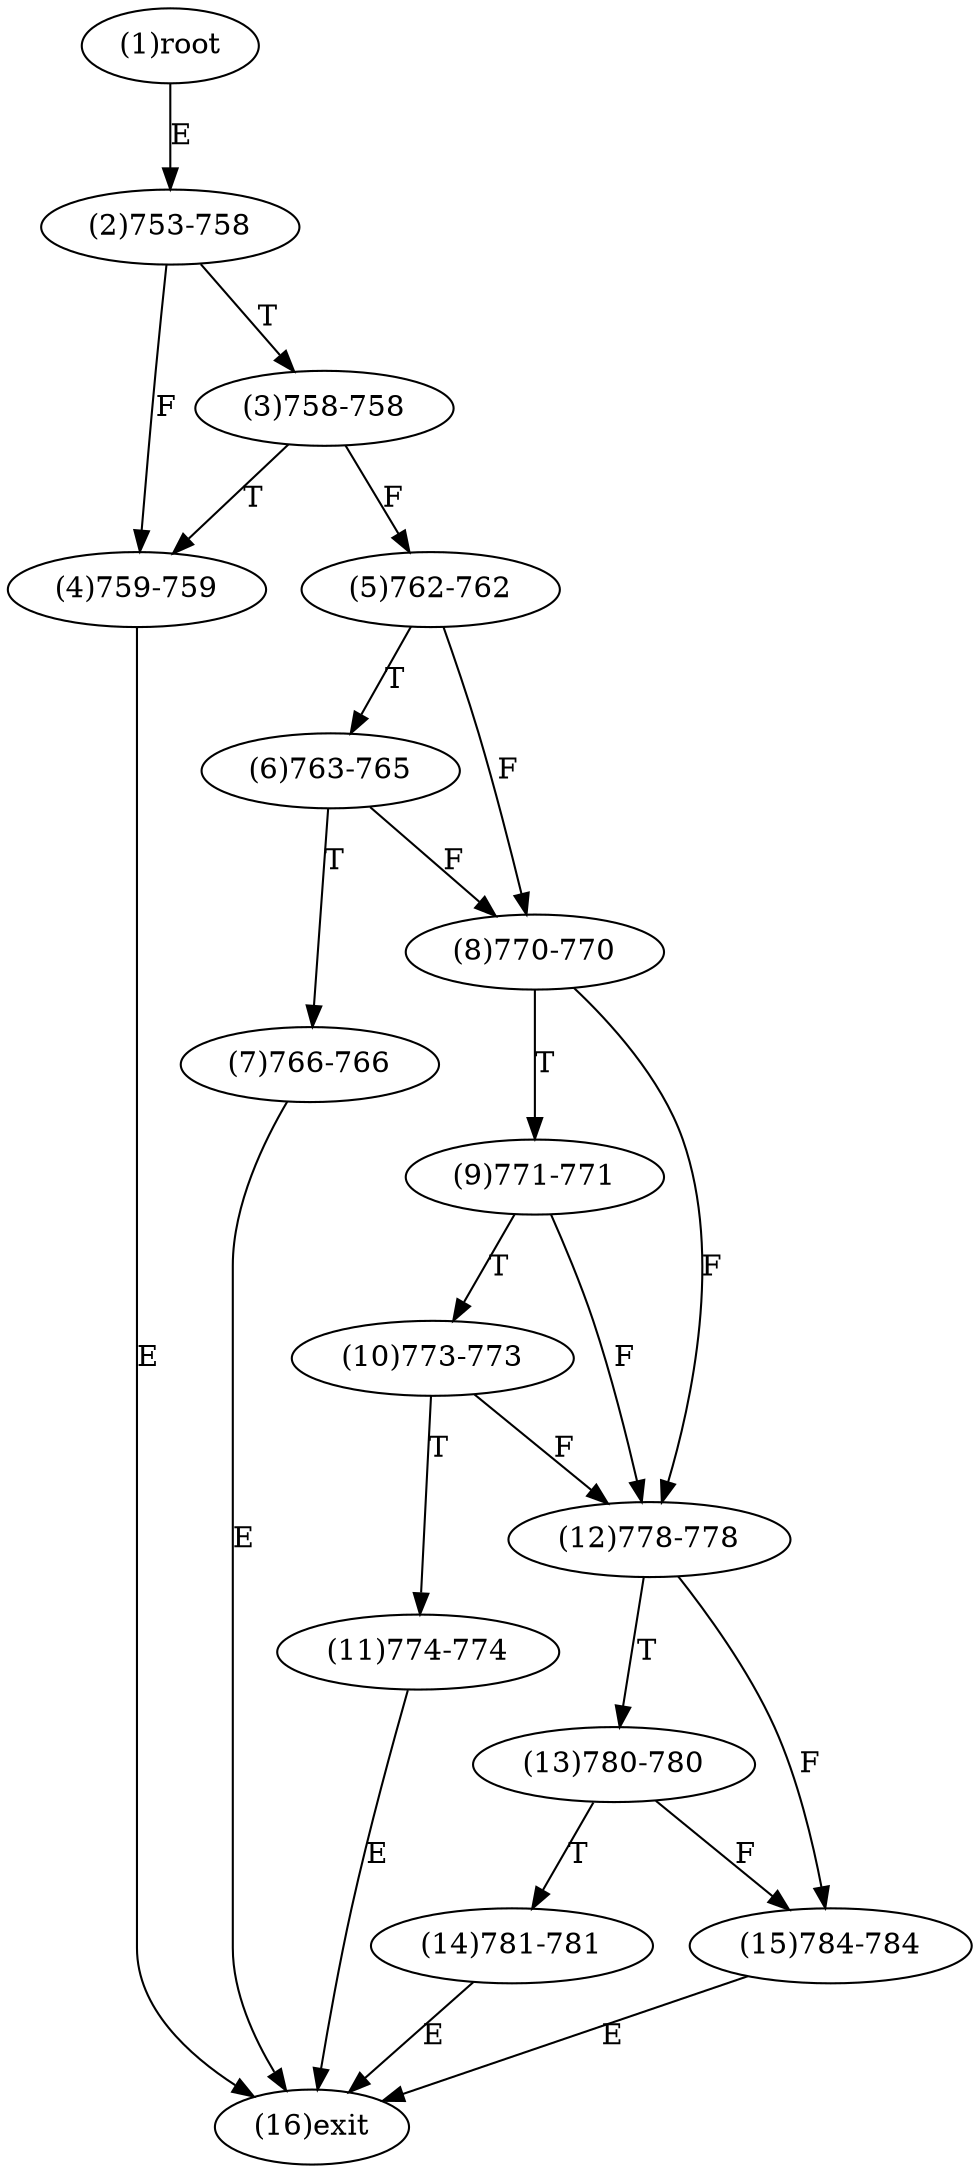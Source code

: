 digraph "" { 
1[ label="(1)root"];
2[ label="(2)753-758"];
3[ label="(3)758-758"];
4[ label="(4)759-759"];
5[ label="(5)762-762"];
6[ label="(6)763-765"];
7[ label="(7)766-766"];
8[ label="(8)770-770"];
9[ label="(9)771-771"];
10[ label="(10)773-773"];
11[ label="(11)774-774"];
12[ label="(12)778-778"];
13[ label="(13)780-780"];
14[ label="(14)781-781"];
15[ label="(15)784-784"];
16[ label="(16)exit"];
1->2[ label="E"];
2->4[ label="F"];
2->3[ label="T"];
3->5[ label="F"];
3->4[ label="T"];
4->16[ label="E"];
5->8[ label="F"];
5->6[ label="T"];
6->8[ label="F"];
6->7[ label="T"];
7->16[ label="E"];
8->12[ label="F"];
8->9[ label="T"];
9->12[ label="F"];
9->10[ label="T"];
10->12[ label="F"];
10->11[ label="T"];
11->16[ label="E"];
12->15[ label="F"];
12->13[ label="T"];
13->15[ label="F"];
13->14[ label="T"];
14->16[ label="E"];
15->16[ label="E"];
}